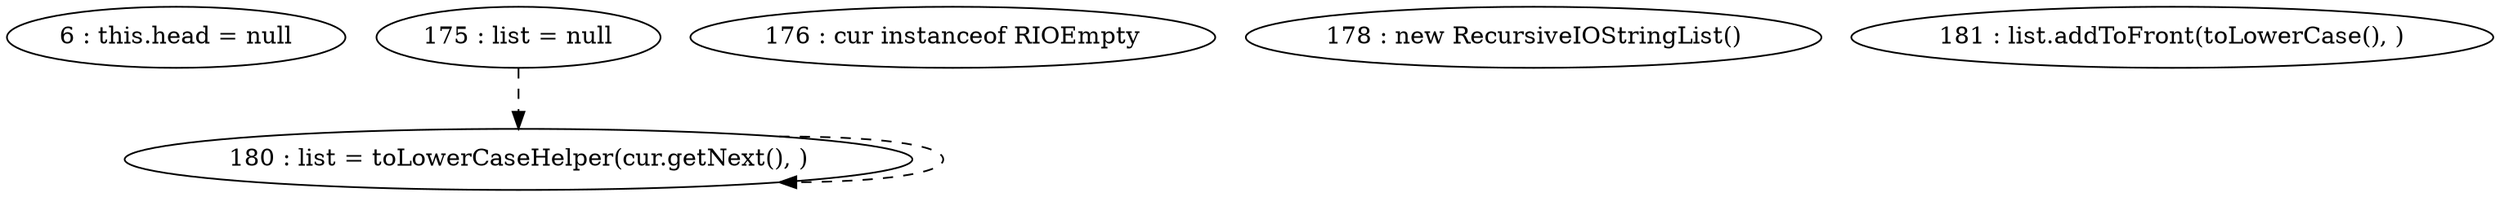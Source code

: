 digraph G {
"6 : this.head = null"
"175 : list = null"
"175 : list = null" -> "180 : list = toLowerCaseHelper(cur.getNext(), )" [style=dashed]
"176 : cur instanceof RIOEmpty"
"178 : new RecursiveIOStringList()"
"180 : list = toLowerCaseHelper(cur.getNext(), )"
"180 : list = toLowerCaseHelper(cur.getNext(), )" -> "180 : list = toLowerCaseHelper(cur.getNext(), )" [style=dashed]
"181 : list.addToFront(toLowerCase(), )"
}